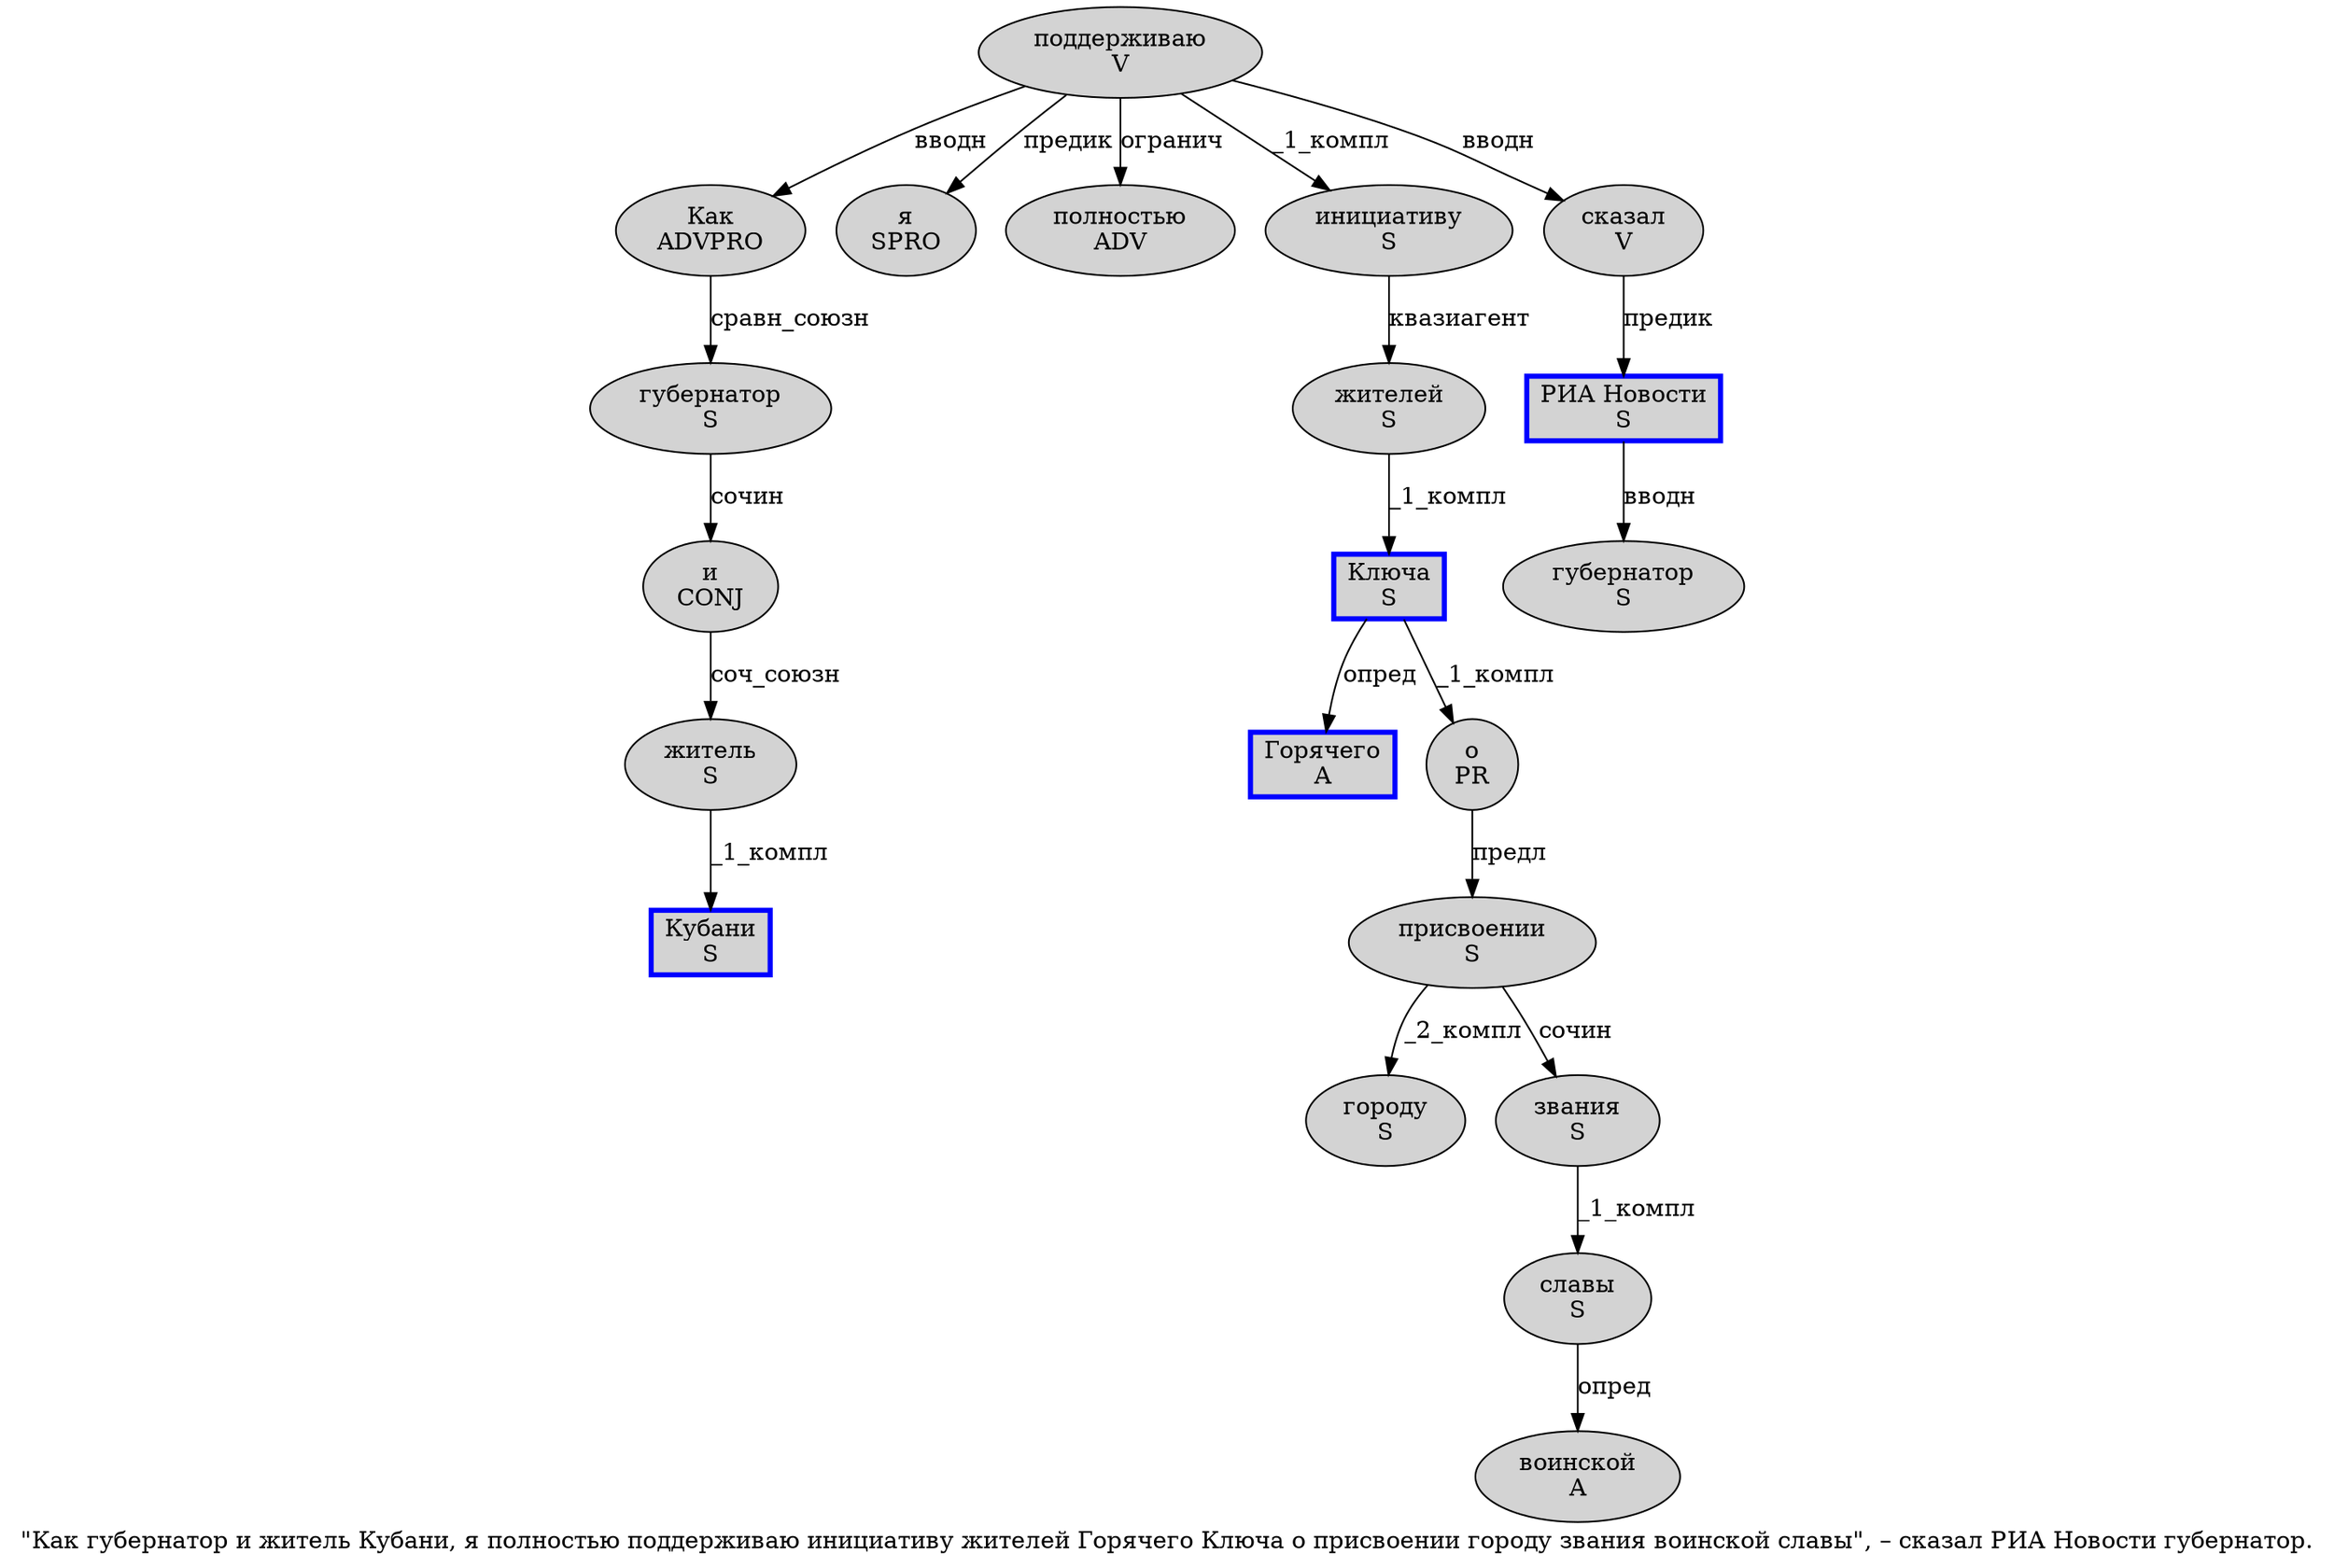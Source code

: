 digraph SENTENCE_1035 {
	graph [label="\"Как губернатор и житель Кубани, я полностью поддерживаю инициативу жителей Горячего Ключа о присвоении городу звания воинской славы\", – сказал РИА Новости губернатор."]
	node [style=filled]
		1 [label="Как
ADVPRO" color="" fillcolor=lightgray penwidth=1 shape=ellipse]
		2 [label="губернатор
S" color="" fillcolor=lightgray penwidth=1 shape=ellipse]
		3 [label="и
CONJ" color="" fillcolor=lightgray penwidth=1 shape=ellipse]
		4 [label="житель
S" color="" fillcolor=lightgray penwidth=1 shape=ellipse]
		5 [label="Кубани
S" color=blue fillcolor=lightgray penwidth=3 shape=box]
		7 [label="я
SPRO" color="" fillcolor=lightgray penwidth=1 shape=ellipse]
		8 [label="полностью
ADV" color="" fillcolor=lightgray penwidth=1 shape=ellipse]
		9 [label="поддерживаю
V" color="" fillcolor=lightgray penwidth=1 shape=ellipse]
		10 [label="инициативу
S" color="" fillcolor=lightgray penwidth=1 shape=ellipse]
		11 [label="жителей
S" color="" fillcolor=lightgray penwidth=1 shape=ellipse]
		12 [label="Горячего
A" color=blue fillcolor=lightgray penwidth=3 shape=box]
		13 [label="Ключа
S" color=blue fillcolor=lightgray penwidth=3 shape=box]
		14 [label="о
PR" color="" fillcolor=lightgray penwidth=1 shape=ellipse]
		15 [label="присвоении
S" color="" fillcolor=lightgray penwidth=1 shape=ellipse]
		16 [label="городу
S" color="" fillcolor=lightgray penwidth=1 shape=ellipse]
		17 [label="звания
S" color="" fillcolor=lightgray penwidth=1 shape=ellipse]
		18 [label="воинской
A" color="" fillcolor=lightgray penwidth=1 shape=ellipse]
		19 [label="славы
S" color="" fillcolor=lightgray penwidth=1 shape=ellipse]
		23 [label="сказал
V" color="" fillcolor=lightgray penwidth=1 shape=ellipse]
		24 [label="РИА Новости
S" color=blue fillcolor=lightgray penwidth=3 shape=box]
		25 [label="губернатор
S" color="" fillcolor=lightgray penwidth=1 shape=ellipse]
			11 -> 13 [label="_1_компл"]
			13 -> 12 [label="опред"]
			13 -> 14 [label="_1_компл"]
			17 -> 19 [label="_1_компл"]
			10 -> 11 [label="квазиагент"]
			3 -> 4 [label="соч_союзн"]
			1 -> 2 [label="сравн_союзн"]
			23 -> 24 [label="предик"]
			9 -> 1 [label="вводн"]
			9 -> 7 [label="предик"]
			9 -> 8 [label="огранич"]
			9 -> 10 [label="_1_компл"]
			9 -> 23 [label="вводн"]
			4 -> 5 [label="_1_компл"]
			2 -> 3 [label="сочин"]
			15 -> 16 [label="_2_компл"]
			15 -> 17 [label="сочин"]
			24 -> 25 [label="вводн"]
			14 -> 15 [label="предл"]
			19 -> 18 [label="опред"]
}